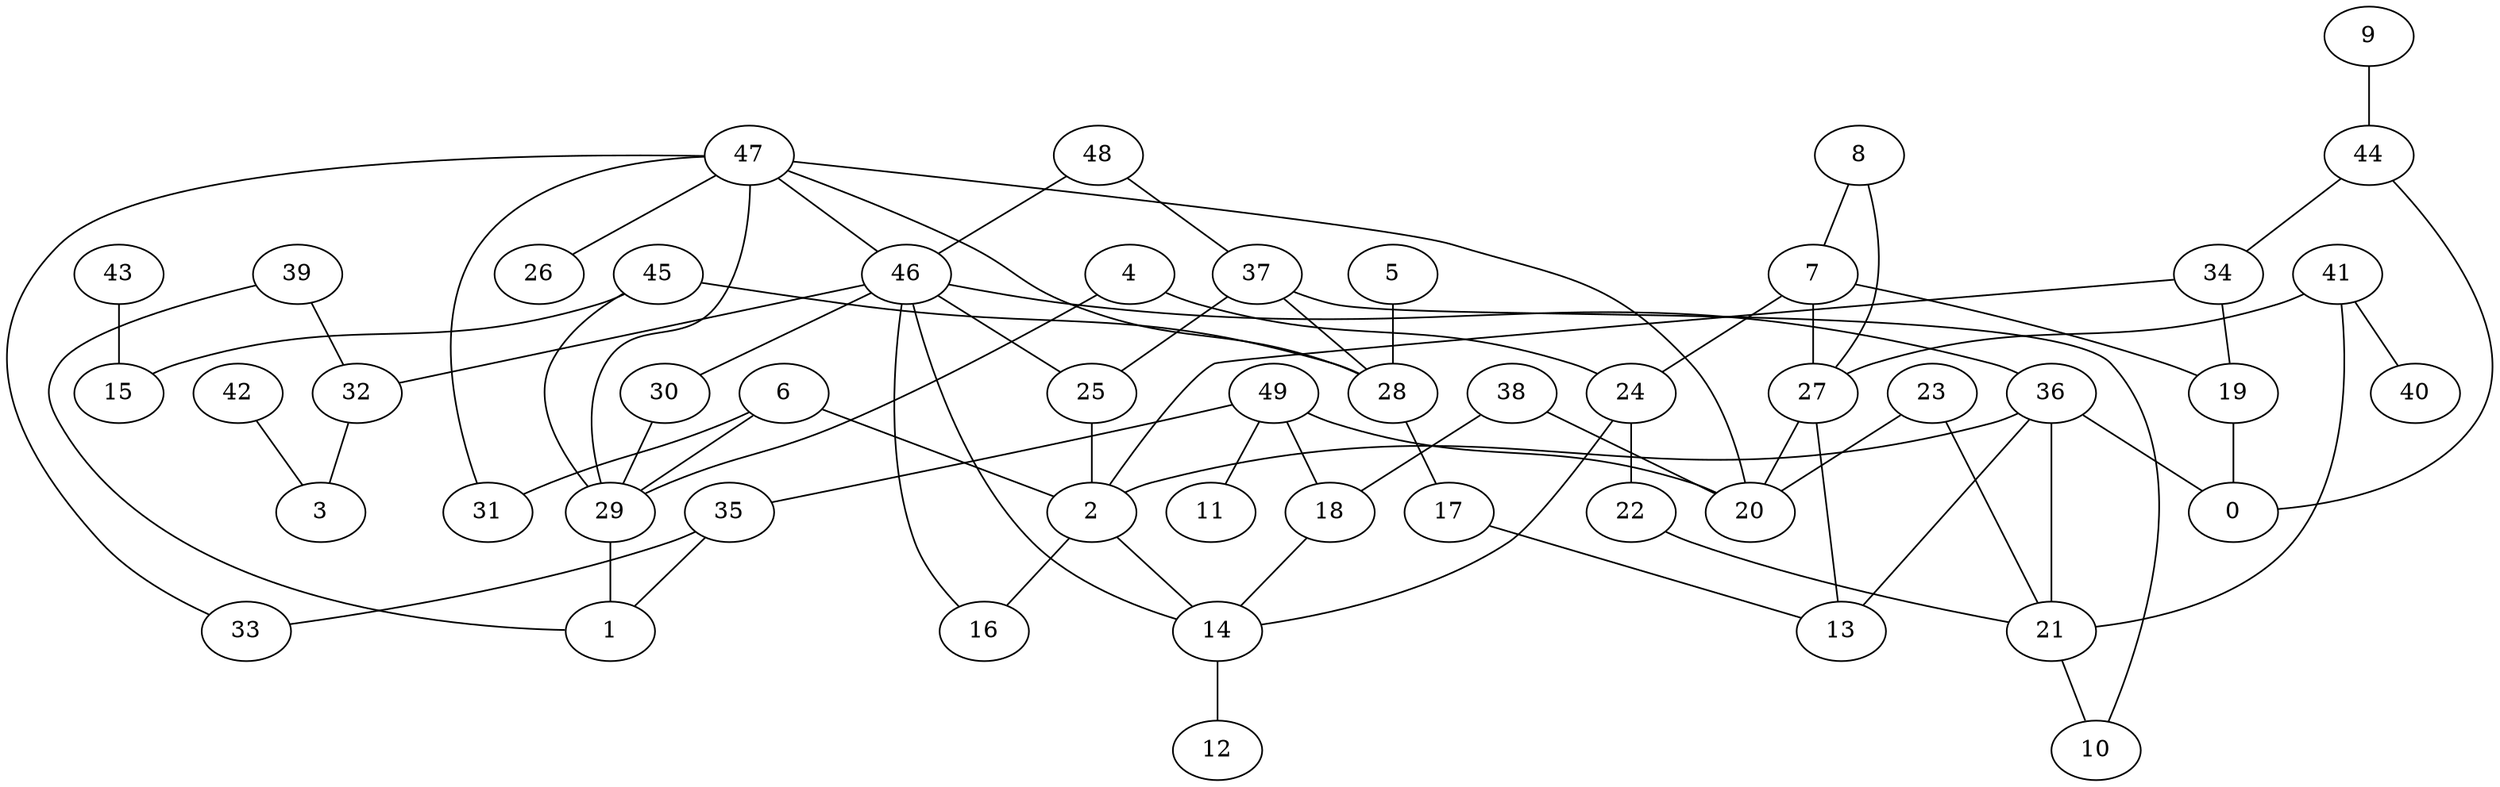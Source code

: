 digraph GG_graph {

subgraph G_graph {
edge [color = black]
"43" -> "15" [dir = none]
"8" -> "27" [dir = none]
"9" -> "44" [dir = none]
"48" -> "37" [dir = none]
"7" -> "27" [dir = none]
"7" -> "24" [dir = none]
"38" -> "20" [dir = none]
"39" -> "1" [dir = none]
"18" -> "14" [dir = none]
"5" -> "28" [dir = none]
"37" -> "10" [dir = none]
"37" -> "25" [dir = none]
"37" -> "28" [dir = none]
"32" -> "3" [dir = none]
"36" -> "21" [dir = none]
"36" -> "2" [dir = none]
"36" -> "13" [dir = none]
"36" -> "0" [dir = none]
"46" -> "14" [dir = none]
"46" -> "36" [dir = none]
"46" -> "32" [dir = none]
"47" -> "26" [dir = none]
"47" -> "29" [dir = none]
"47" -> "31" [dir = none]
"47" -> "28" [dir = none]
"47" -> "46" [dir = none]
"35" -> "33" [dir = none]
"35" -> "1" [dir = none]
"44" -> "34" [dir = none]
"44" -> "0" [dir = none]
"42" -> "3" [dir = none]
"49" -> "11" [dir = none]
"49" -> "20" [dir = none]
"49" -> "35" [dir = none]
"49" -> "18" [dir = none]
"2" -> "16" [dir = none]
"23" -> "21" [dir = none]
"24" -> "22" [dir = none]
"24" -> "14" [dir = none]
"45" -> "15" [dir = none]
"45" -> "29" [dir = none]
"30" -> "29" [dir = none]
"6" -> "2" [dir = none]
"14" -> "12" [dir = none]
"34" -> "19" [dir = none]
"28" -> "17" [dir = none]
"41" -> "40" [dir = none]
"41" -> "21" [dir = none]
"4" -> "24" [dir = none]
"7" -> "19" [dir = none]
"17" -> "13" [dir = none]
"38" -> "18" [dir = none]
"8" -> "7" [dir = none]
"45" -> "28" [dir = none]
"6" -> "29" [dir = none]
"27" -> "20" [dir = none]
"27" -> "13" [dir = none]
"19" -> "0" [dir = none]
"23" -> "20" [dir = none]
"6" -> "31" [dir = none]
"47" -> "20" [dir = none]
"21" -> "10" [dir = none]
"48" -> "46" [dir = none]
"22" -> "21" [dir = none]
"39" -> "32" [dir = none]
"25" -> "2" [dir = none]
"4" -> "29" [dir = none]
"46" -> "16" [dir = none]
"41" -> "27" [dir = none]
"34" -> "2" [dir = none]
"29" -> "1" [dir = none]
"46" -> "30" [dir = none]
"46" -> "25" [dir = none]
"2" -> "14" [dir = none]
"47" -> "33" [dir = none]
}

}
